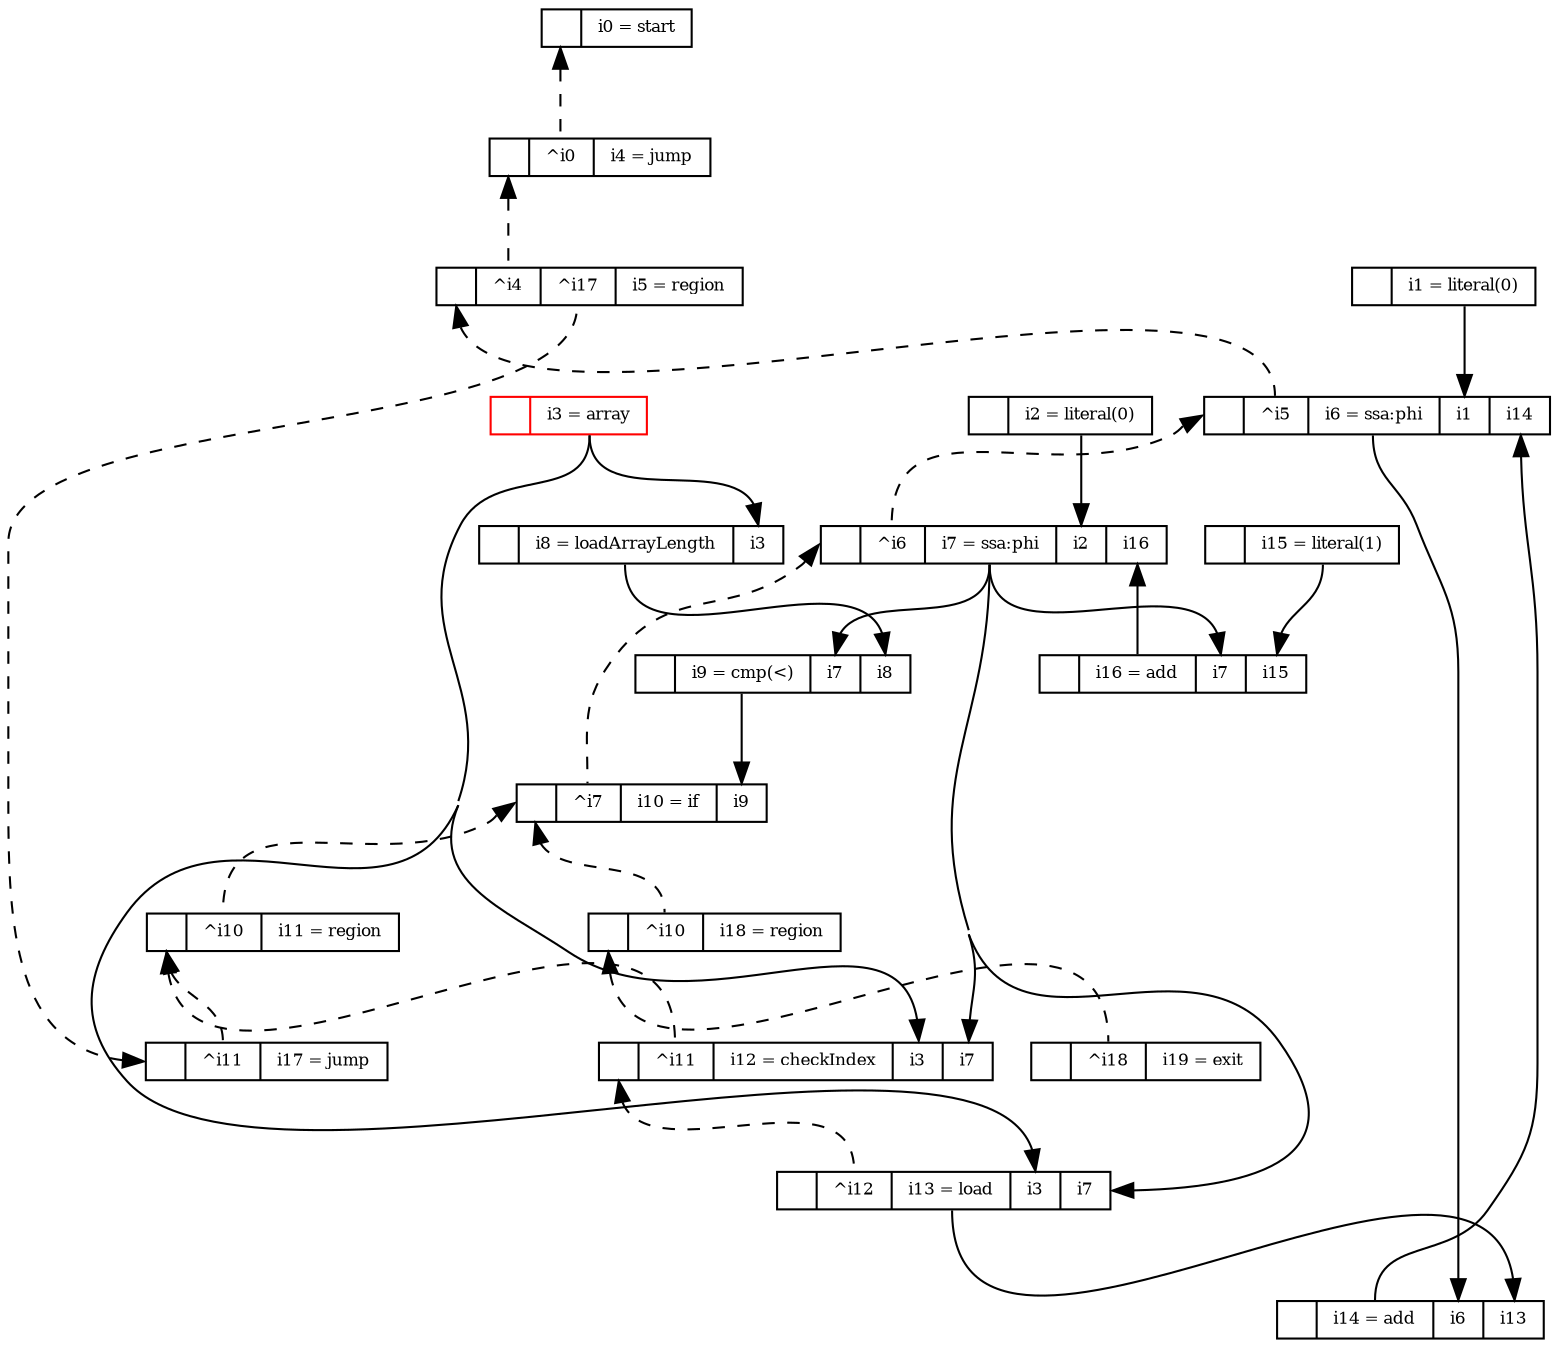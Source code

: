 digraph {
node [fontsize=8,height=0.25]
rankdir="TB"
ranksep="0.6 equally"
overlap="false"
splines="true"
concentrate="true"
N0 [
  shape="record"
  label="{{<CS>|<S> i0 = start}}"
]
N1 [
  shape="record"
  label="{{<CS>|<S> i1 = literal\(0\)}}"
]
N2 [
  shape="record"
  label="{{<CS>|<S> i2 = literal\(0\)}}"
]
N3 [
  shape="record"
  color="red"
  label="{{<CS>|<S> i3 = array}}"
]
N4 [
  shape="record"
  label="{{<CS>|<C0> ^i0|<S> i4 = jump}}"
]
N5 [
  shape="record"
  label="{{<CS>|<C0> ^i4|<C1> ^i17|<S> i5 = region}}"
]
N6 [
  shape="record"
  label="{{<CS>|<C0> ^i5|<S> i6 = ssa\:phi|<I0> i1|<I1> i14}}"
]
N7 [
  shape="record"
  label="{{<CS>|<C0> ^i6|<S> i7 = ssa\:phi|<I0> i2|<I1> i16}}"
]
N8 [
  shape="record"
  label="{{<CS>|<S> i8 = loadArrayLength|<I0> i3}}"
]
N9 [
  shape="record"
  label="{{<CS>|<S> i9 = cmp\(\<\)|<I0> i7|<I1> i8}}"
]
N10 [
  shape="record"
  label="{{<CS>|<C0> ^i7|<S> i10 = if|<I0> i9}}"
]
N11 [
  shape="record"
  label="{{<CS>|<C0> ^i10|<S> i11 = region}}"
]
N12 [
  shape="record"
  label="{{<CS>|<C0> ^i11|<S> i12 = checkIndex|<I0> i3|<I1> i7}}"
]
N13 [
  shape="record"
  label="{{<CS>|<C0> ^i12|<S> i13 = load|<I0> i3|<I1> i7}}"
]
N14 [
  shape="record"
  label="{{<CS>|<S> i14 = add|<I0> i6|<I1> i13}}"
]
N15 [
  shape="record"
  label="{{<CS>|<S> i15 = literal\(1\)}}"
]
N16 [
  shape="record"
  label="{{<CS>|<S> i16 = add|<I0> i7|<I1> i15}}"
]
N17 [
  shape="record"
  label="{{<CS>|<C0> ^i11|<S> i17 = jump}}"
]
N18 [
  shape="record"
  label="{{<CS>|<C0> ^i10|<S> i18 = region}}"
]
N19 [
  shape="record"
  label="{{<CS>|<C0> ^i18|<S> i19 = exit}}"
]
N0:CS -> N4:C0 [dir=back, style=dashed]
N4:CS -> N5:C0 [dir=back, style=dashed]
N17:CS -> N5:C1 [dir=back, style=dashed]
N5:CS -> N6:C0 [dir=back, style=dashed]
N1:S -> N6:I0 []
N14:S -> N6:I1 []
N6:CS -> N7:C0 [dir=back, style=dashed]
N2:S -> N7:I0 []
N16:S -> N7:I1 []
N3:S -> N8:I0 []
N7:S -> N9:I0 []
N8:S -> N9:I1 []
N7:CS -> N10:C0 [dir=back, style=dashed]
N9:S -> N10:I0 []
N10:CS -> N11:C0 [dir=back, style=dashed]
N11:CS -> N12:C0 [dir=back, style=dashed]
N3:S -> N12:I0 []
N7:S -> N12:I1 []
N12:CS -> N13:C0 [dir=back, style=dashed]
N3:S -> N13:I0 []
N7:S -> N13:I1 []
N6:S -> N14:I0 []
N13:S -> N14:I1 []
N7:S -> N16:I0 []
N15:S -> N16:I1 []
N11:CS -> N17:C0 [dir=back, style=dashed]
N10:CS -> N18:C0 [dir=back, style=dashed]
N18:CS -> N19:C0 [dir=back, style=dashed]
}
